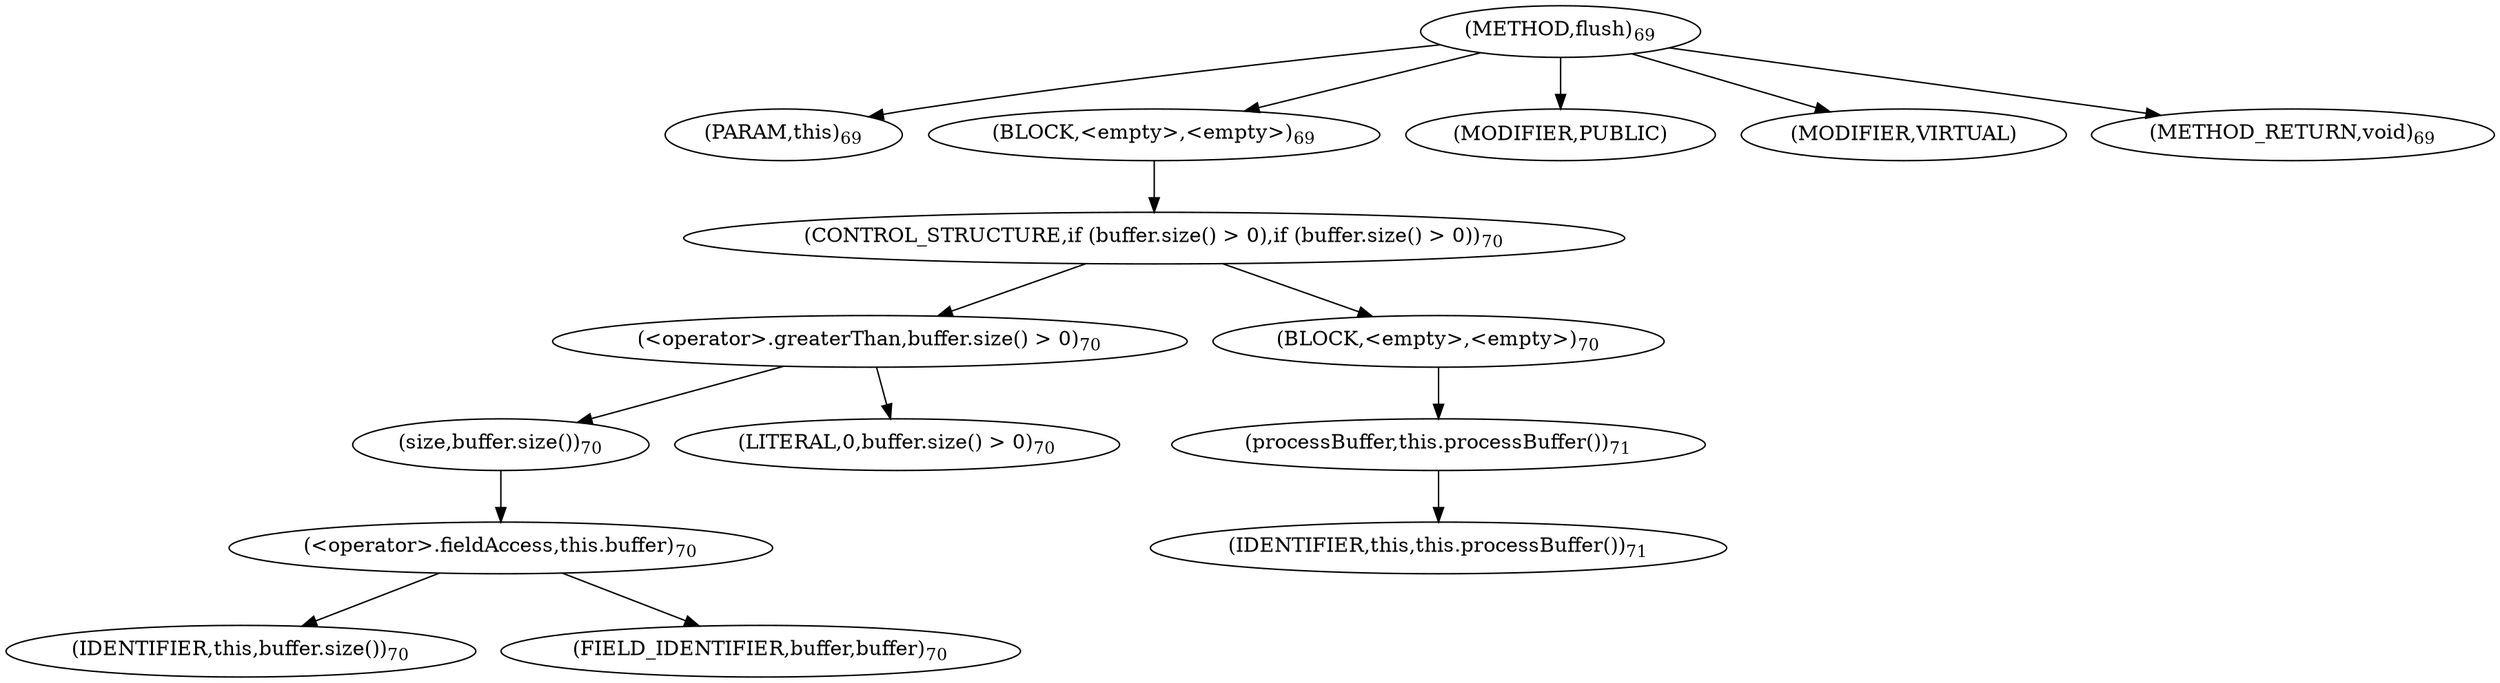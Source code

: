digraph "flush" {  
"84" [label = <(METHOD,flush)<SUB>69</SUB>> ]
"6" [label = <(PARAM,this)<SUB>69</SUB>> ]
"85" [label = <(BLOCK,&lt;empty&gt;,&lt;empty&gt;)<SUB>69</SUB>> ]
"86" [label = <(CONTROL_STRUCTURE,if (buffer.size() &gt; 0),if (buffer.size() &gt; 0))<SUB>70</SUB>> ]
"87" [label = <(&lt;operator&gt;.greaterThan,buffer.size() &gt; 0)<SUB>70</SUB>> ]
"88" [label = <(size,buffer.size())<SUB>70</SUB>> ]
"89" [label = <(&lt;operator&gt;.fieldAccess,this.buffer)<SUB>70</SUB>> ]
"90" [label = <(IDENTIFIER,this,buffer.size())<SUB>70</SUB>> ]
"91" [label = <(FIELD_IDENTIFIER,buffer,buffer)<SUB>70</SUB>> ]
"92" [label = <(LITERAL,0,buffer.size() &gt; 0)<SUB>70</SUB>> ]
"93" [label = <(BLOCK,&lt;empty&gt;,&lt;empty&gt;)<SUB>70</SUB>> ]
"94" [label = <(processBuffer,this.processBuffer())<SUB>71</SUB>> ]
"5" [label = <(IDENTIFIER,this,this.processBuffer())<SUB>71</SUB>> ]
"95" [label = <(MODIFIER,PUBLIC)> ]
"96" [label = <(MODIFIER,VIRTUAL)> ]
"97" [label = <(METHOD_RETURN,void)<SUB>69</SUB>> ]
  "84" -> "6" 
  "84" -> "85" 
  "84" -> "95" 
  "84" -> "96" 
  "84" -> "97" 
  "85" -> "86" 
  "86" -> "87" 
  "86" -> "93" 
  "87" -> "88" 
  "87" -> "92" 
  "88" -> "89" 
  "89" -> "90" 
  "89" -> "91" 
  "93" -> "94" 
  "94" -> "5" 
}
